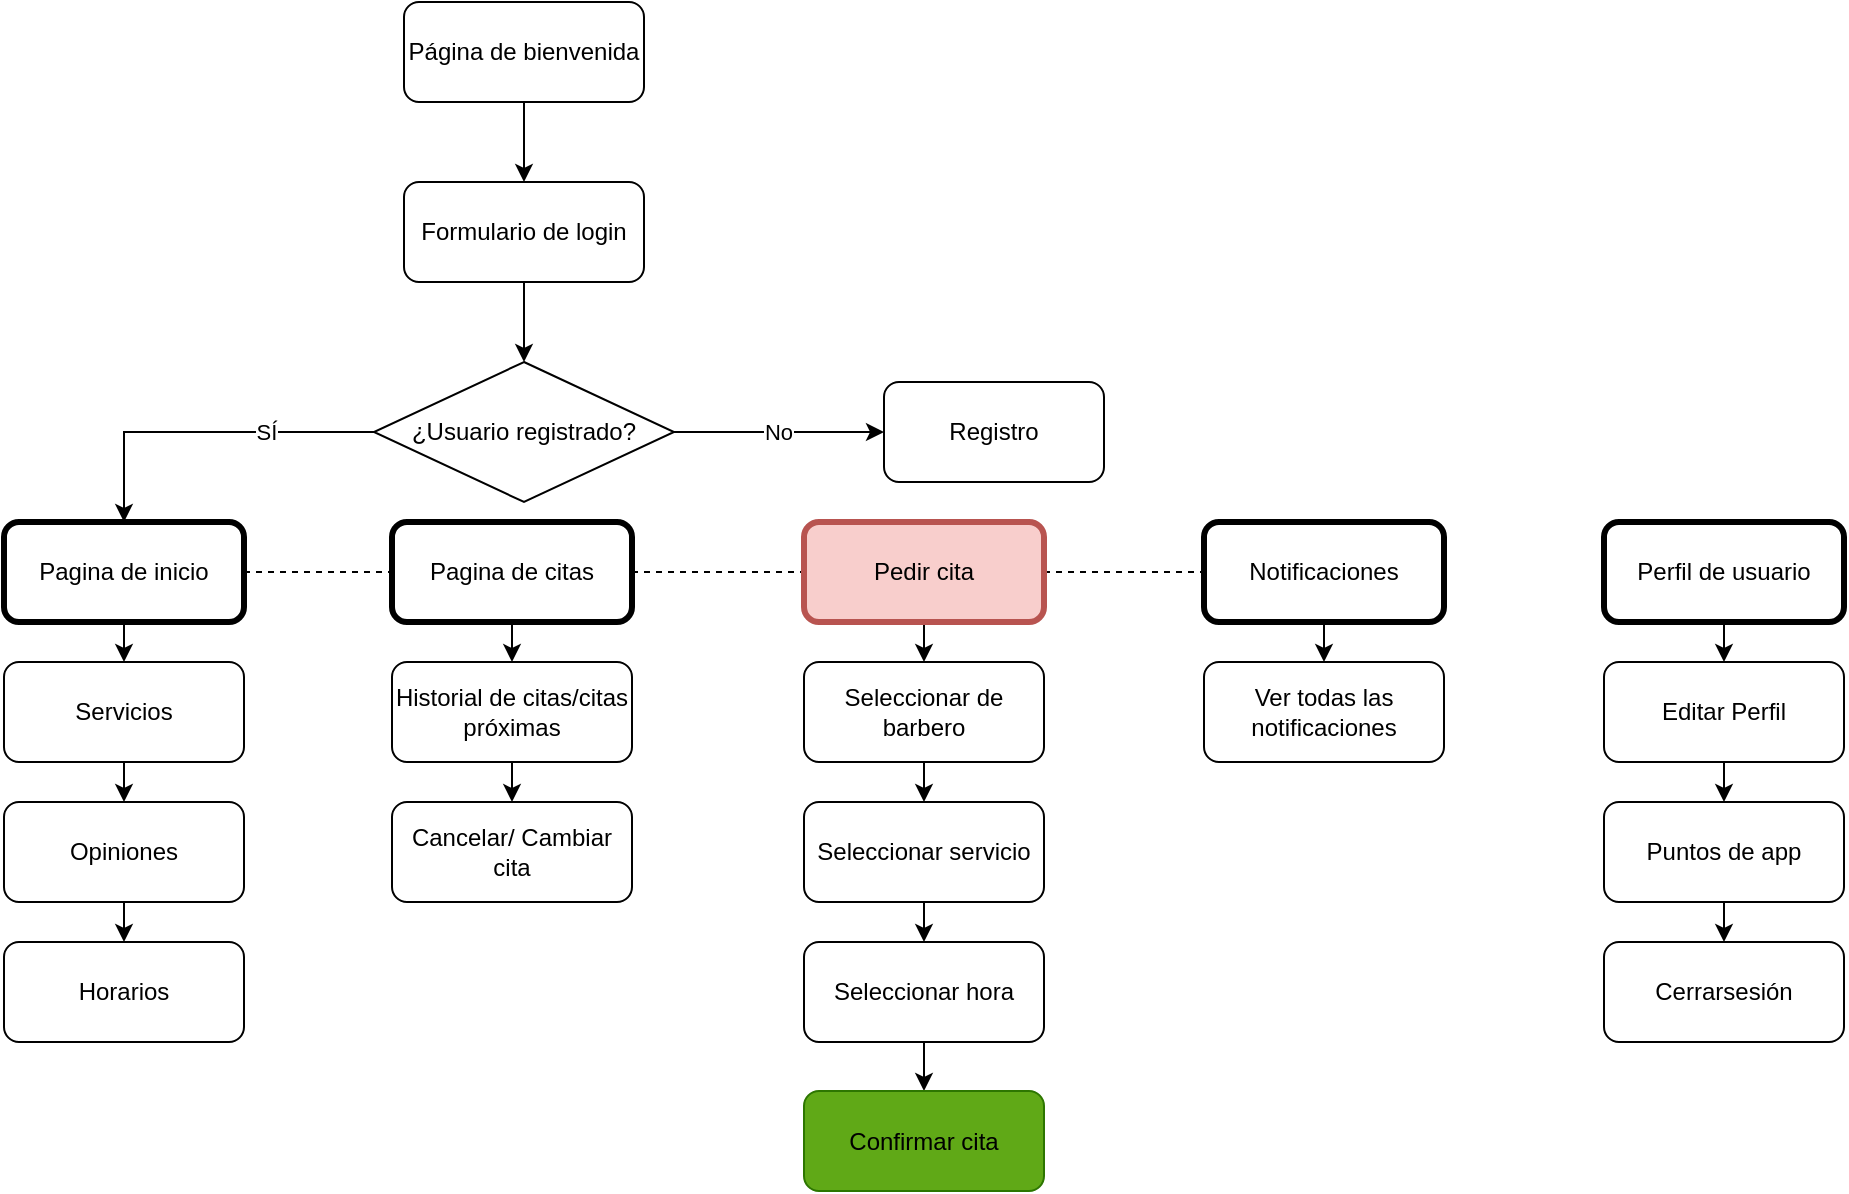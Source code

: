 <mxfile version="24.2.2" type="device">
  <diagram name="Página-1" id="pEhf1ZcOcS_1poF-qu_m">
    <mxGraphModel dx="1780" dy="600" grid="0" gridSize="10" guides="1" tooltips="1" connect="1" arrows="1" fold="1" page="1" pageScale="1" pageWidth="827" pageHeight="1169" math="0" shadow="0">
      <root>
        <mxCell id="0" />
        <mxCell id="1" parent="0" />
        <mxCell id="OPciWJsf45DbBl7cVVQj-48" style="edgeStyle=orthogonalEdgeStyle;rounded=0;orthogonalLoop=1;jettySize=auto;html=1;exitX=0.5;exitY=1;exitDx=0;exitDy=0;" parent="1" source="OPciWJsf45DbBl7cVVQj-1" target="OPciWJsf45DbBl7cVVQj-2" edge="1">
          <mxGeometry relative="1" as="geometry" />
        </mxCell>
        <mxCell id="OPciWJsf45DbBl7cVVQj-1" value="Página de bienvenida" style="rounded=1;whiteSpace=wrap;html=1;" parent="1" vertex="1">
          <mxGeometry x="360" y="20" width="120" height="50" as="geometry" />
        </mxCell>
        <mxCell id="OPciWJsf45DbBl7cVVQj-49" style="edgeStyle=orthogonalEdgeStyle;rounded=0;orthogonalLoop=1;jettySize=auto;html=1;exitX=0.5;exitY=1;exitDx=0;exitDy=0;entryX=0.5;entryY=0;entryDx=0;entryDy=0;" parent="1" source="OPciWJsf45DbBl7cVVQj-2" target="OPciWJsf45DbBl7cVVQj-5" edge="1">
          <mxGeometry relative="1" as="geometry" />
        </mxCell>
        <mxCell id="OPciWJsf45DbBl7cVVQj-2" value="Formulario de login" style="rounded=1;whiteSpace=wrap;html=1;" parent="1" vertex="1">
          <mxGeometry x="360" y="110" width="120" height="50" as="geometry" />
        </mxCell>
        <mxCell id="OPciWJsf45DbBl7cVVQj-14" style="edgeStyle=orthogonalEdgeStyle;rounded=0;orthogonalLoop=1;jettySize=auto;html=1;exitX=1;exitY=0.5;exitDx=0;exitDy=0;" parent="1" source="OPciWJsf45DbBl7cVVQj-5" target="OPciWJsf45DbBl7cVVQj-13" edge="1">
          <mxGeometry relative="1" as="geometry" />
        </mxCell>
        <mxCell id="OPciWJsf45DbBl7cVVQj-15" value="No" style="edgeLabel;html=1;align=center;verticalAlign=middle;resizable=0;points=[];" parent="OPciWJsf45DbBl7cVVQj-14" vertex="1" connectable="0">
          <mxGeometry x="0.044" relative="1" as="geometry">
            <mxPoint x="-3" as="offset" />
          </mxGeometry>
        </mxCell>
        <mxCell id="OPciWJsf45DbBl7cVVQj-5" value="¿Usuario registrado?" style="shape=rhombus;html=1;dashed=0;whiteSpace=wrap;perimeter=rhombusPerimeter;" parent="1" vertex="1">
          <mxGeometry x="345" y="200" width="150" height="70" as="geometry" />
        </mxCell>
        <mxCell id="OPciWJsf45DbBl7cVVQj-10" value="" style="endArrow=classic;html=1;rounded=0;exitX=0;exitY=0.5;exitDx=0;exitDy=0;entryX=0.5;entryY=0;entryDx=0;entryDy=0;" parent="1" source="OPciWJsf45DbBl7cVVQj-5" target="OPciWJsf45DbBl7cVVQj-11" edge="1">
          <mxGeometry width="50" height="50" relative="1" as="geometry">
            <mxPoint x="380" y="250" as="sourcePoint" />
            <mxPoint x="300" y="235" as="targetPoint" />
            <Array as="points">
              <mxPoint x="220" y="235" />
            </Array>
          </mxGeometry>
        </mxCell>
        <mxCell id="OPciWJsf45DbBl7cVVQj-12" value="SÍ" style="edgeLabel;html=1;align=center;verticalAlign=middle;resizable=0;points=[];" parent="OPciWJsf45DbBl7cVVQj-10" vertex="1" connectable="0">
          <mxGeometry x="-0.099" y="2" relative="1" as="geometry">
            <mxPoint x="22" y="-2" as="offset" />
          </mxGeometry>
        </mxCell>
        <mxCell id="OPciWJsf45DbBl7cVVQj-26" style="edgeStyle=orthogonalEdgeStyle;rounded=0;orthogonalLoop=1;jettySize=auto;html=1;exitX=1;exitY=0.5;exitDx=0;exitDy=0;entryX=0;entryY=0.5;entryDx=0;entryDy=0;dashed=1;endArrow=none;endFill=0;" parent="1" source="OPciWJsf45DbBl7cVVQj-11" target="OPciWJsf45DbBl7cVVQj-21" edge="1">
          <mxGeometry relative="1" as="geometry" />
        </mxCell>
        <mxCell id="OPciWJsf45DbBl7cVVQj-50" style="edgeStyle=orthogonalEdgeStyle;rounded=0;orthogonalLoop=1;jettySize=auto;html=1;exitX=0.5;exitY=1;exitDx=0;exitDy=0;entryX=0.5;entryY=0;entryDx=0;entryDy=0;" parent="1" source="OPciWJsf45DbBl7cVVQj-11" target="OPciWJsf45DbBl7cVVQj-18" edge="1">
          <mxGeometry relative="1" as="geometry" />
        </mxCell>
        <mxCell id="OPciWJsf45DbBl7cVVQj-11" value="Pagina de inicio" style="rounded=1;whiteSpace=wrap;html=1;strokeWidth=3;" parent="1" vertex="1">
          <mxGeometry x="160" y="280" width="120" height="50" as="geometry" />
        </mxCell>
        <mxCell id="OPciWJsf45DbBl7cVVQj-13" value="Registro" style="rounded=1;whiteSpace=wrap;html=1;" parent="1" vertex="1">
          <mxGeometry x="600" y="210" width="110" height="50" as="geometry" />
        </mxCell>
        <mxCell id="OPciWJsf45DbBl7cVVQj-51" style="edgeStyle=orthogonalEdgeStyle;rounded=0;orthogonalLoop=1;jettySize=auto;html=1;exitX=0.5;exitY=1;exitDx=0;exitDy=0;entryX=0.5;entryY=0;entryDx=0;entryDy=0;" parent="1" source="OPciWJsf45DbBl7cVVQj-18" target="OPciWJsf45DbBl7cVVQj-19" edge="1">
          <mxGeometry relative="1" as="geometry" />
        </mxCell>
        <mxCell id="OPciWJsf45DbBl7cVVQj-18" value="Servicios" style="rounded=1;whiteSpace=wrap;html=1;" parent="1" vertex="1">
          <mxGeometry x="160" y="350" width="120" height="50" as="geometry" />
        </mxCell>
        <mxCell id="OPciWJsf45DbBl7cVVQj-52" style="edgeStyle=orthogonalEdgeStyle;rounded=0;orthogonalLoop=1;jettySize=auto;html=1;exitX=0.5;exitY=1;exitDx=0;exitDy=0;entryX=0.5;entryY=0;entryDx=0;entryDy=0;" parent="1" source="OPciWJsf45DbBl7cVVQj-19" target="OPciWJsf45DbBl7cVVQj-20" edge="1">
          <mxGeometry relative="1" as="geometry" />
        </mxCell>
        <mxCell id="OPciWJsf45DbBl7cVVQj-19" value="Opiniones" style="rounded=1;whiteSpace=wrap;html=1;" parent="1" vertex="1">
          <mxGeometry x="160" y="420" width="120" height="50" as="geometry" />
        </mxCell>
        <mxCell id="OPciWJsf45DbBl7cVVQj-20" value="Horarios" style="rounded=1;whiteSpace=wrap;html=1;" parent="1" vertex="1">
          <mxGeometry x="160" y="490" width="120" height="50" as="geometry" />
        </mxCell>
        <mxCell id="OPciWJsf45DbBl7cVVQj-33" style="edgeStyle=orthogonalEdgeStyle;rounded=0;orthogonalLoop=1;jettySize=auto;html=1;exitX=1;exitY=0.5;exitDx=0;exitDy=0;entryX=0;entryY=0.5;entryDx=0;entryDy=0;endArrow=none;endFill=0;dashed=1;" parent="1" source="OPciWJsf45DbBl7cVVQj-21" target="OPciWJsf45DbBl7cVVQj-28" edge="1">
          <mxGeometry relative="1" as="geometry" />
        </mxCell>
        <mxCell id="OPciWJsf45DbBl7cVVQj-53" style="edgeStyle=orthogonalEdgeStyle;rounded=0;orthogonalLoop=1;jettySize=auto;html=1;exitX=0.5;exitY=1;exitDx=0;exitDy=0;entryX=0.5;entryY=0;entryDx=0;entryDy=0;" parent="1" source="OPciWJsf45DbBl7cVVQj-21" target="OPciWJsf45DbBl7cVVQj-22" edge="1">
          <mxGeometry relative="1" as="geometry" />
        </mxCell>
        <mxCell id="OPciWJsf45DbBl7cVVQj-21" value="Pagina de citas" style="rounded=1;whiteSpace=wrap;html=1;strokeWidth=3;" parent="1" vertex="1">
          <mxGeometry x="354" y="280" width="120" height="50" as="geometry" />
        </mxCell>
        <mxCell id="OPciWJsf45DbBl7cVVQj-54" style="edgeStyle=orthogonalEdgeStyle;rounded=0;orthogonalLoop=1;jettySize=auto;html=1;exitX=0.5;exitY=1;exitDx=0;exitDy=0;entryX=0.5;entryY=0;entryDx=0;entryDy=0;" parent="1" source="OPciWJsf45DbBl7cVVQj-22" target="OPciWJsf45DbBl7cVVQj-24" edge="1">
          <mxGeometry relative="1" as="geometry" />
        </mxCell>
        <mxCell id="OPciWJsf45DbBl7cVVQj-22" value="Historial de citas/citas próximas" style="rounded=1;whiteSpace=wrap;html=1;" parent="1" vertex="1">
          <mxGeometry x="354" y="350" width="120" height="50" as="geometry" />
        </mxCell>
        <mxCell id="OPciWJsf45DbBl7cVVQj-24" value="Cancelar/ Cambiar cita" style="rounded=1;whiteSpace=wrap;html=1;" parent="1" vertex="1">
          <mxGeometry x="354" y="420" width="120" height="50" as="geometry" />
        </mxCell>
        <mxCell id="OPciWJsf45DbBl7cVVQj-42" style="edgeStyle=orthogonalEdgeStyle;rounded=0;orthogonalLoop=1;jettySize=auto;html=1;exitX=1;exitY=0.5;exitDx=0;exitDy=0;entryX=0;entryY=0.5;entryDx=0;entryDy=0;startArrow=none;startFill=0;dashed=1;endArrow=none;endFill=0;" parent="1" source="OPciWJsf45DbBl7cVVQj-28" target="OPciWJsf45DbBl7cVVQj-37" edge="1">
          <mxGeometry relative="1" as="geometry" />
        </mxCell>
        <mxCell id="OPciWJsf45DbBl7cVVQj-55" style="edgeStyle=orthogonalEdgeStyle;rounded=0;orthogonalLoop=1;jettySize=auto;html=1;exitX=0.5;exitY=1;exitDx=0;exitDy=0;entryX=0.5;entryY=0;entryDx=0;entryDy=0;" parent="1" source="OPciWJsf45DbBl7cVVQj-28" target="OPciWJsf45DbBl7cVVQj-29" edge="1">
          <mxGeometry relative="1" as="geometry" />
        </mxCell>
        <mxCell id="OPciWJsf45DbBl7cVVQj-28" value="Pedir cita" style="rounded=1;whiteSpace=wrap;html=1;strokeWidth=3;fillColor=#f8cecc;strokeColor=#b85450;" parent="1" vertex="1">
          <mxGeometry x="560" y="280" width="120" height="50" as="geometry" />
        </mxCell>
        <mxCell id="OPciWJsf45DbBl7cVVQj-56" style="edgeStyle=orthogonalEdgeStyle;rounded=0;orthogonalLoop=1;jettySize=auto;html=1;exitX=0.5;exitY=1;exitDx=0;exitDy=0;entryX=0.5;entryY=0;entryDx=0;entryDy=0;" parent="1" source="OPciWJsf45DbBl7cVVQj-29" target="OPciWJsf45DbBl7cVVQj-30" edge="1">
          <mxGeometry relative="1" as="geometry" />
        </mxCell>
        <mxCell id="OPciWJsf45DbBl7cVVQj-29" value="Seleccionar de barbero" style="rounded=1;whiteSpace=wrap;html=1;" parent="1" vertex="1">
          <mxGeometry x="560" y="350" width="120" height="50" as="geometry" />
        </mxCell>
        <mxCell id="OPciWJsf45DbBl7cVVQj-57" style="edgeStyle=orthogonalEdgeStyle;rounded=0;orthogonalLoop=1;jettySize=auto;html=1;exitX=0.5;exitY=1;exitDx=0;exitDy=0;entryX=0.5;entryY=0;entryDx=0;entryDy=0;" parent="1" source="OPciWJsf45DbBl7cVVQj-30" target="OPciWJsf45DbBl7cVVQj-31" edge="1">
          <mxGeometry relative="1" as="geometry" />
        </mxCell>
        <mxCell id="OPciWJsf45DbBl7cVVQj-30" value="Seleccionar servicio" style="rounded=1;whiteSpace=wrap;html=1;" parent="1" vertex="1">
          <mxGeometry x="560" y="420" width="120" height="50" as="geometry" />
        </mxCell>
        <mxCell id="OPciWJsf45DbBl7cVVQj-58" style="edgeStyle=orthogonalEdgeStyle;rounded=0;orthogonalLoop=1;jettySize=auto;html=1;exitX=0.5;exitY=1;exitDx=0;exitDy=0;entryX=0.5;entryY=0;entryDx=0;entryDy=0;" parent="1" source="OPciWJsf45DbBl7cVVQj-31" target="OPciWJsf45DbBl7cVVQj-34" edge="1">
          <mxGeometry relative="1" as="geometry">
            <mxPoint x="620.118" y="560" as="targetPoint" />
          </mxGeometry>
        </mxCell>
        <mxCell id="OPciWJsf45DbBl7cVVQj-31" value="Seleccionar hora" style="rounded=1;whiteSpace=wrap;html=1;" parent="1" vertex="1">
          <mxGeometry x="560" y="490" width="120" height="50" as="geometry" />
        </mxCell>
        <mxCell id="OPciWJsf45DbBl7cVVQj-34" value="Confirmar cita" style="rounded=1;whiteSpace=wrap;html=1;fillColor=#60a917;strokeColor=#2D7600;fontColor=default;" parent="1" vertex="1">
          <mxGeometry x="560" y="564.5" width="120" height="50" as="geometry" />
        </mxCell>
        <mxCell id="OPciWJsf45DbBl7cVVQj-59" style="edgeStyle=orthogonalEdgeStyle;rounded=0;orthogonalLoop=1;jettySize=auto;html=1;exitX=0.5;exitY=1;exitDx=0;exitDy=0;entryX=0.5;entryY=0;entryDx=0;entryDy=0;" parent="1" source="OPciWJsf45DbBl7cVVQj-37" target="OPciWJsf45DbBl7cVVQj-38" edge="1">
          <mxGeometry relative="1" as="geometry" />
        </mxCell>
        <mxCell id="OPciWJsf45DbBl7cVVQj-37" value="Notificaciones" style="rounded=1;whiteSpace=wrap;html=1;strokeWidth=3;" parent="1" vertex="1">
          <mxGeometry x="760" y="280" width="120" height="50" as="geometry" />
        </mxCell>
        <mxCell id="OPciWJsf45DbBl7cVVQj-38" value="Ver todas las notificaciones" style="rounded=1;whiteSpace=wrap;html=1;" parent="1" vertex="1">
          <mxGeometry x="760" y="350" width="120" height="50" as="geometry" />
        </mxCell>
        <mxCell id="OPciWJsf45DbBl7cVVQj-60" style="edgeStyle=orthogonalEdgeStyle;rounded=0;orthogonalLoop=1;jettySize=auto;html=1;exitX=0.5;exitY=1;exitDx=0;exitDy=0;entryX=0.5;entryY=0;entryDx=0;entryDy=0;" parent="1" source="OPciWJsf45DbBl7cVVQj-44" target="OPciWJsf45DbBl7cVVQj-45" edge="1">
          <mxGeometry relative="1" as="geometry" />
        </mxCell>
        <mxCell id="OPciWJsf45DbBl7cVVQj-44" value="Perfil de usuario" style="rounded=1;whiteSpace=wrap;html=1;strokeWidth=3;" parent="1" vertex="1">
          <mxGeometry x="960" y="280" width="120" height="50" as="geometry" />
        </mxCell>
        <mxCell id="OPciWJsf45DbBl7cVVQj-61" style="edgeStyle=orthogonalEdgeStyle;rounded=0;orthogonalLoop=1;jettySize=auto;html=1;exitX=0.5;exitY=1;exitDx=0;exitDy=0;entryX=0.5;entryY=0;entryDx=0;entryDy=0;" parent="1" source="OPciWJsf45DbBl7cVVQj-45" target="OPciWJsf45DbBl7cVVQj-46" edge="1">
          <mxGeometry relative="1" as="geometry" />
        </mxCell>
        <mxCell id="OPciWJsf45DbBl7cVVQj-45" value="Editar Perfil" style="rounded=1;whiteSpace=wrap;html=1;" parent="1" vertex="1">
          <mxGeometry x="960" y="350" width="120" height="50" as="geometry" />
        </mxCell>
        <mxCell id="OPciWJsf45DbBl7cVVQj-62" style="edgeStyle=orthogonalEdgeStyle;rounded=0;orthogonalLoop=1;jettySize=auto;html=1;exitX=0.5;exitY=1;exitDx=0;exitDy=0;entryX=0.5;entryY=0;entryDx=0;entryDy=0;" parent="1" source="OPciWJsf45DbBl7cVVQj-46" target="OPciWJsf45DbBl7cVVQj-47" edge="1">
          <mxGeometry relative="1" as="geometry" />
        </mxCell>
        <mxCell id="OPciWJsf45DbBl7cVVQj-46" value="Puntos de app" style="rounded=1;whiteSpace=wrap;html=1;" parent="1" vertex="1">
          <mxGeometry x="960" y="420" width="120" height="50" as="geometry" />
        </mxCell>
        <mxCell id="OPciWJsf45DbBl7cVVQj-47" value="Cerrarsesión" style="rounded=1;whiteSpace=wrap;html=1;" parent="1" vertex="1">
          <mxGeometry x="960" y="490" width="120" height="50" as="geometry" />
        </mxCell>
      </root>
    </mxGraphModel>
  </diagram>
</mxfile>
